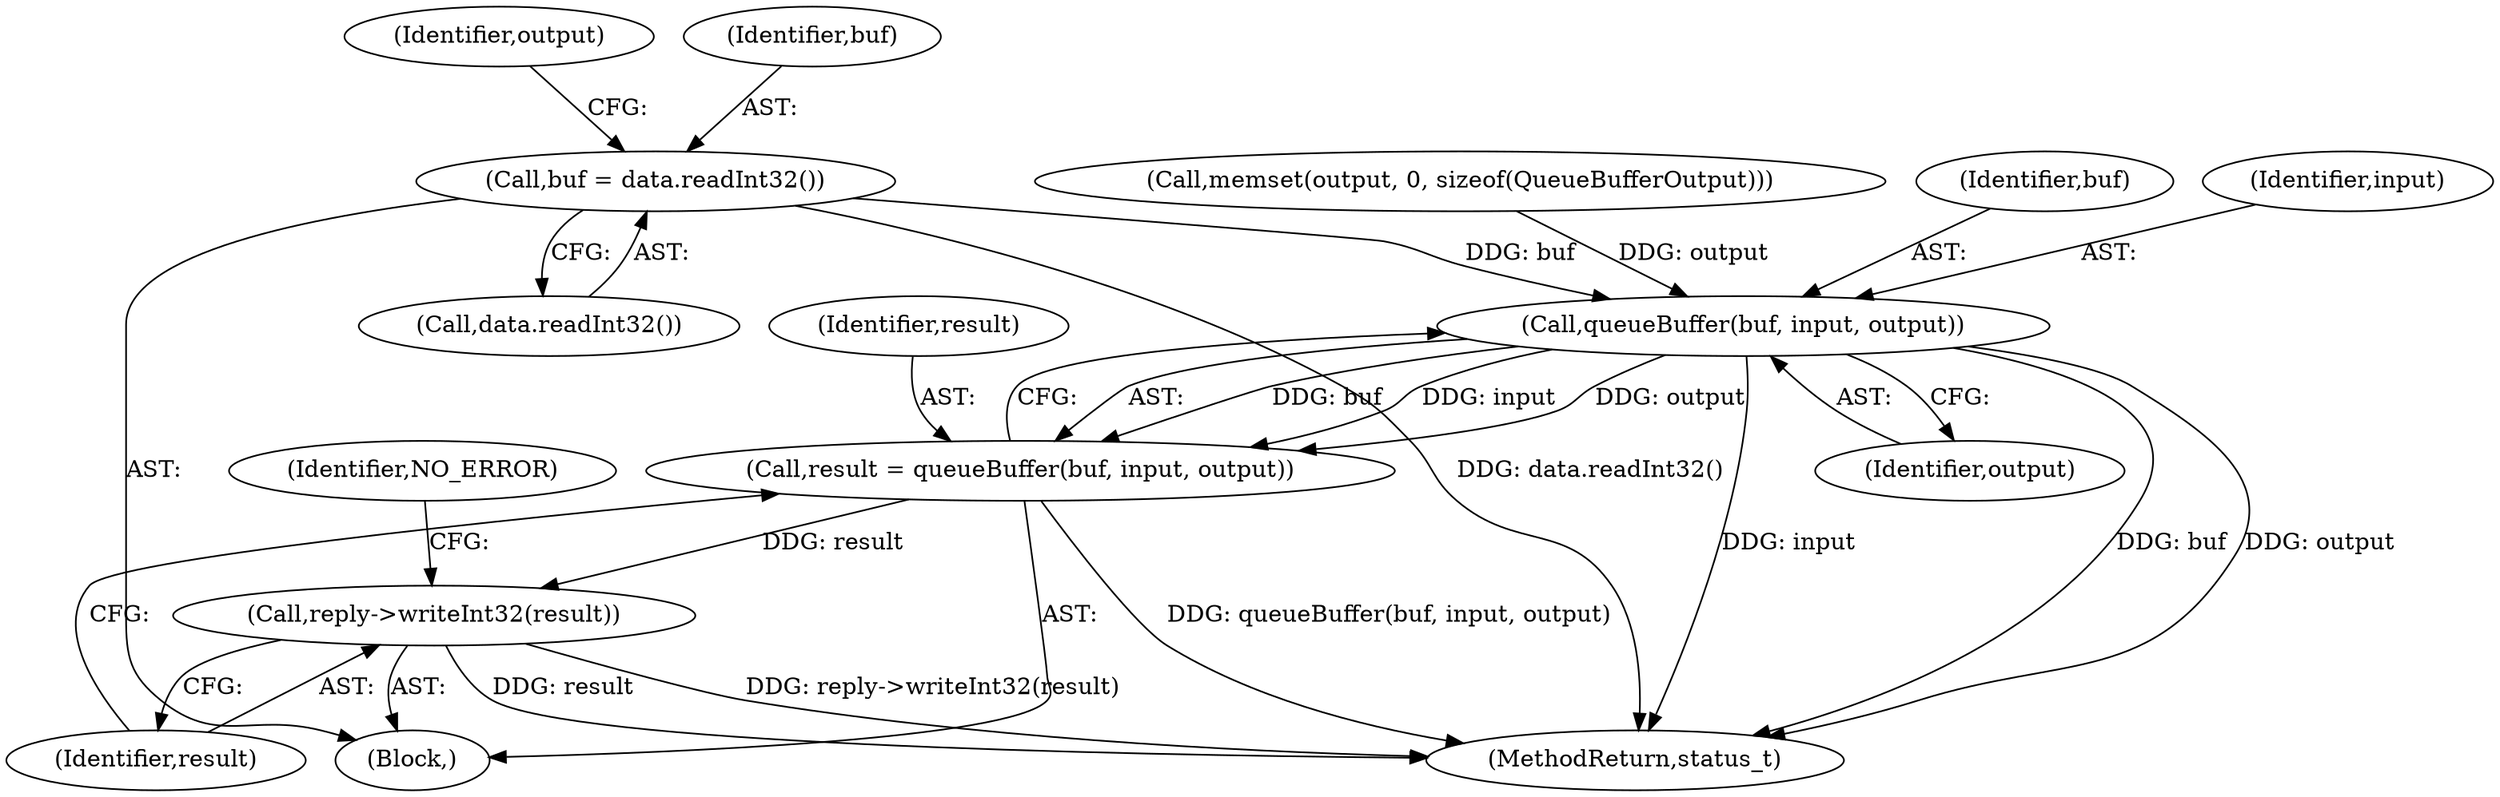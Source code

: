 digraph "0_Android_d06421fd37fbb7fd07002e6738fac3a223cb1a62@API" {
"1000234" [label="(Call,buf = data.readInt32())"];
"1000253" [label="(Call,queueBuffer(buf, input, output))"];
"1000251" [label="(Call,result = queueBuffer(buf, input, output))"];
"1000257" [label="(Call,reply->writeInt32(result))"];
"1000252" [label="(Identifier,result)"];
"1000257" [label="(Call,reply->writeInt32(result))"];
"1000239" [label="(Identifier,output)"];
"1000245" [label="(Call,memset(output, 0, sizeof(QueueBufferOutput)))"];
"1000251" [label="(Call,result = queueBuffer(buf, input, output))"];
"1000256" [label="(Identifier,output)"];
"1000235" [label="(Identifier,buf)"];
"1000236" [label="(Call,data.readInt32())"];
"1000234" [label="(Call,buf = data.readInt32())"];
"1000253" [label="(Call,queueBuffer(buf, input, output))"];
"1000260" [label="(Identifier,NO_ERROR)"];
"1000228" [label="(Block,)"];
"1000254" [label="(Identifier,buf)"];
"1000258" [label="(Identifier,result)"];
"1000255" [label="(Identifier,input)"];
"1000378" [label="(MethodReturn,status_t)"];
"1000234" -> "1000228"  [label="AST: "];
"1000234" -> "1000236"  [label="CFG: "];
"1000235" -> "1000234"  [label="AST: "];
"1000236" -> "1000234"  [label="AST: "];
"1000239" -> "1000234"  [label="CFG: "];
"1000234" -> "1000378"  [label="DDG: data.readInt32()"];
"1000234" -> "1000253"  [label="DDG: buf"];
"1000253" -> "1000251"  [label="AST: "];
"1000253" -> "1000256"  [label="CFG: "];
"1000254" -> "1000253"  [label="AST: "];
"1000255" -> "1000253"  [label="AST: "];
"1000256" -> "1000253"  [label="AST: "];
"1000251" -> "1000253"  [label="CFG: "];
"1000253" -> "1000378"  [label="DDG: input"];
"1000253" -> "1000378"  [label="DDG: buf"];
"1000253" -> "1000378"  [label="DDG: output"];
"1000253" -> "1000251"  [label="DDG: buf"];
"1000253" -> "1000251"  [label="DDG: input"];
"1000253" -> "1000251"  [label="DDG: output"];
"1000245" -> "1000253"  [label="DDG: output"];
"1000251" -> "1000228"  [label="AST: "];
"1000252" -> "1000251"  [label="AST: "];
"1000258" -> "1000251"  [label="CFG: "];
"1000251" -> "1000378"  [label="DDG: queueBuffer(buf, input, output)"];
"1000251" -> "1000257"  [label="DDG: result"];
"1000257" -> "1000228"  [label="AST: "];
"1000257" -> "1000258"  [label="CFG: "];
"1000258" -> "1000257"  [label="AST: "];
"1000260" -> "1000257"  [label="CFG: "];
"1000257" -> "1000378"  [label="DDG: result"];
"1000257" -> "1000378"  [label="DDG: reply->writeInt32(result)"];
}
